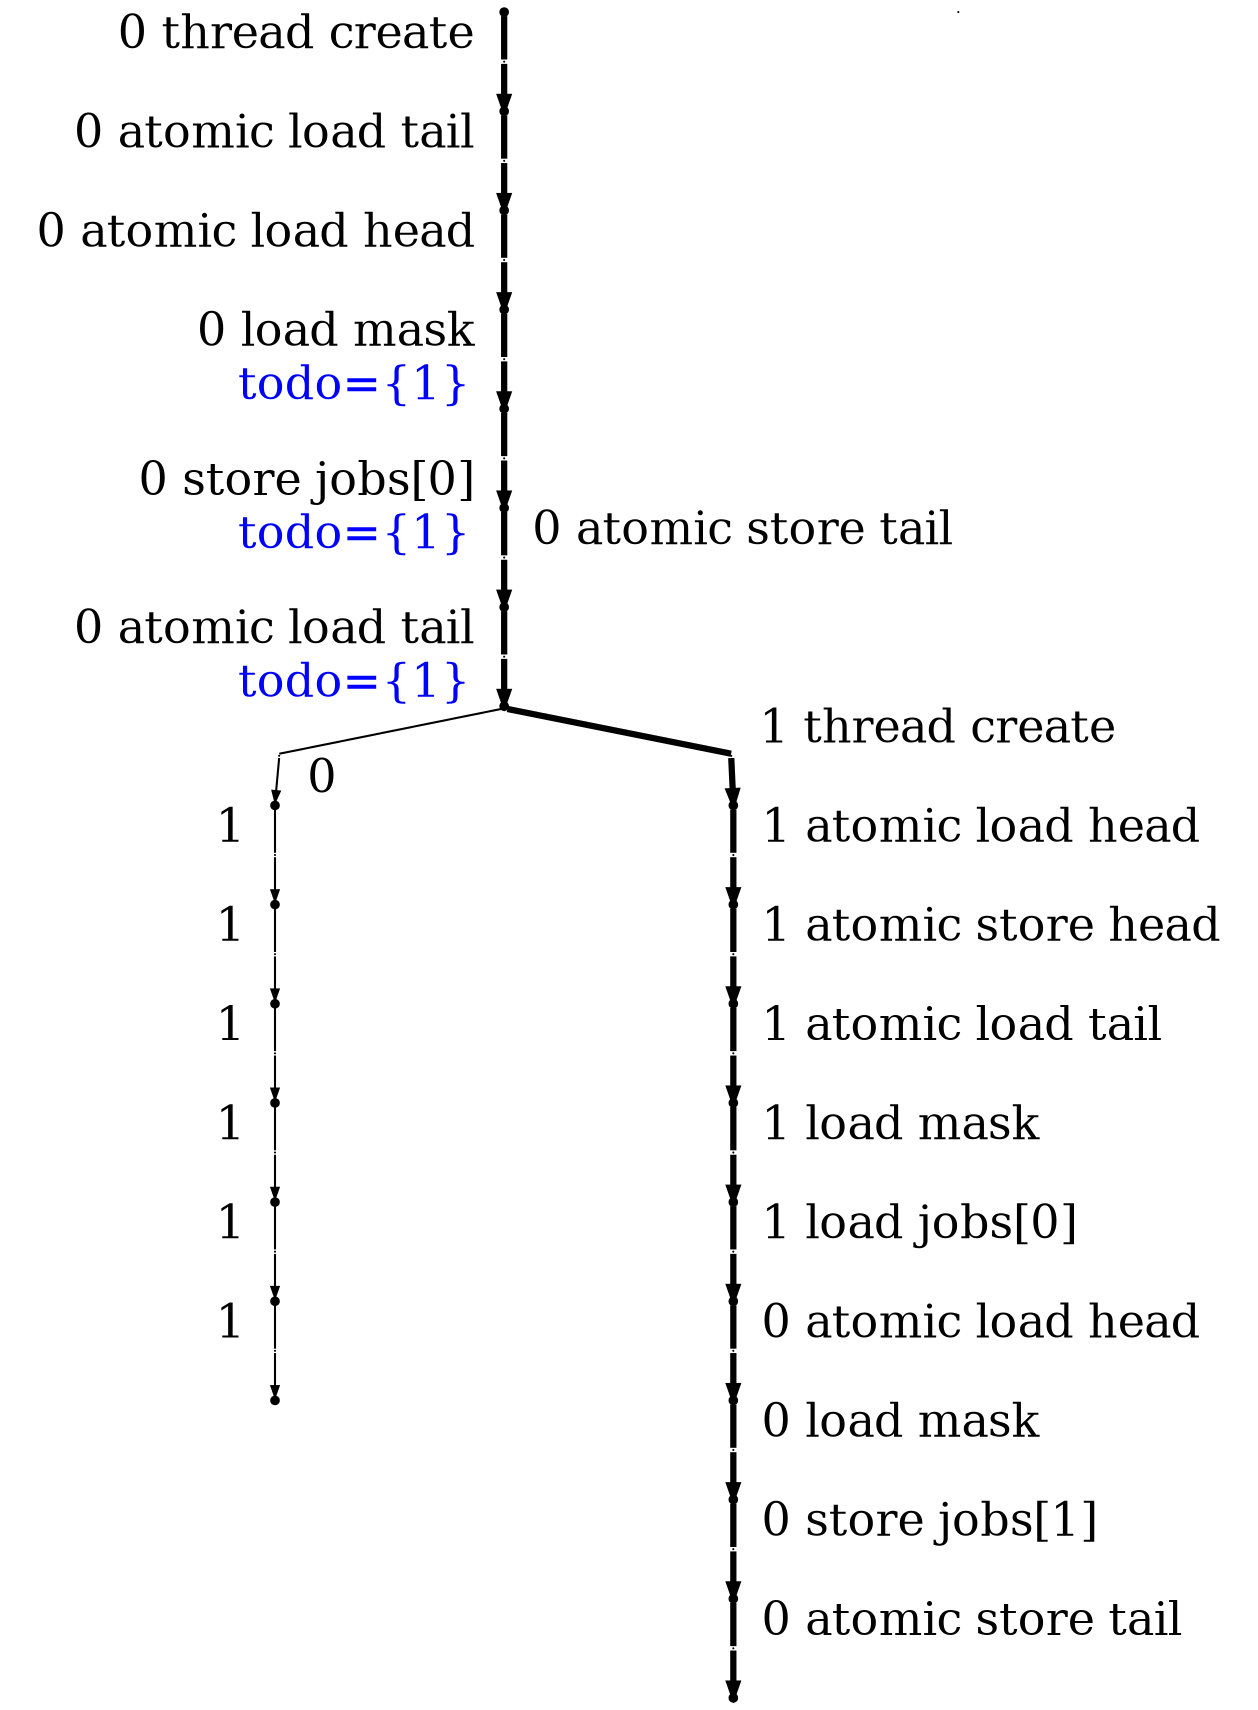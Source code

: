 digraph "" {
	graph [directed=True,
		dpi=300,
		forcelabels=True,
		nodesep=3,
		ordering=out,
		rankdir=TB,
		ranksep=0.3,
		"strict"=False
	];
	node [color=black,
		fillcolor=black,
		fixedsize=true,
		fontsize=22,
		height=.05,
		label="\N",
		shape=point,
		style=filled,
		width=.05
	];
	edge [arrowsize=0.5,
		color=black,
		fontname="Ubuntu Code",
		fontsize=22,
		penwidth=1,
		weight=100
	];
	s	 [label=""];
	"_instr_s.0"	 [width=0,
		xlabel="  0 thread create  "];
	s -> "_instr_s.0"	 [dir=none,
		penwidth=3];
	_instr_s	 [width=0];
	"s.0"	 [label=""];
	"_instr_s.0.0"	 [width=0,
		xlabel="  0 atomic load tail  "];
	"s.0" -> "_instr_s.0.0"	 [dir=none,
		penwidth=3];
	"_instr_s.0" -> "s.0"	 [penwidth=3];
	"s.0.0"	 [label=""];
	"_instr_s.0.0.0"	 [width=0,
		xlabel="  0 atomic load head  "];
	"s.0.0" -> "_instr_s.0.0.0"	 [dir=none,
		penwidth=3];
	"_instr_s.0.0" -> "s.0.0"	 [penwidth=3];
	"s.0.0.0"	 [label=""];
	"_instr_s.0.0.0.0"	 [width=0,
		xlabel="  0 load mask  "];
	"s.0.0.0" -> "_instr_s.0.0.0.0"	 [dir=none,
		penwidth=3];
	"_instr_s.0.0.0" -> "s.0.0.0"	 [penwidth=3];
	"s.0.0.0.0"	 [fontcolor=blue,
		label="",
		xlabel="    todo={1}  "];
	"_instr_s.0.0.0.0.0"	 [width=0,
		xlabel="  0 store jobs[0]  "];
	"s.0.0.0.0" -> "_instr_s.0.0.0.0.0"	 [dir=none,
		penwidth=3];
	"_instr_s.0.0.0.0" -> "s.0.0.0.0"	 [penwidth=3];
	"s.0.0.0.0.0"	 [fontcolor=blue,
		label="",
		xlabel="    todo={1}  "];
	"_instr_s.0.0.0.0.0.0"	 [width=0,
		xlabel="  0 atomic store tail  "];
	"s.0.0.0.0.0" -> "_instr_s.0.0.0.0.0.0"	 [dir=none,
		penwidth=3];
	"_instr_s.0.0.0.0.0" -> "s.0.0.0.0.0"	 [penwidth=3];
	"s.0.0.0.0.0.0"	 [label=""];
	"_instr_s.0.0.0.0.0.0.0"	 [width=0,
		xlabel="  0 atomic load tail  "];
	"s.0.0.0.0.0.0" -> "_instr_s.0.0.0.0.0.0.0"	 [dir=none,
		penwidth=3];
	"_instr_s.0.0.0.0.0.0" -> "s.0.0.0.0.0.0"	 [penwidth=3];
	"s.0.0.0.0.0.0.0"	 [fontcolor=blue,
		label="",
		xlabel="    todo={1}  "];
	"_instr_s.0.0.0.0.0.0.0.0"	 [width=0,
		xlabel="  0  "];
	"s.0.0.0.0.0.0.0" -> "_instr_s.0.0.0.0.0.0.0.0"	 [dir=none];
	"_instr_s.0.0.0.0.0.0.0.1"	 [width=0,
		xlabel="  1 thread create  "];
	"s.0.0.0.0.0.0.0" -> "_instr_s.0.0.0.0.0.0.0.1"	 [dir=none,
		penwidth=3];
	"_instr_s.0.0.0.0.0.0.0" -> "s.0.0.0.0.0.0.0"	 [penwidth=3];
	"s.0.0.0.0.0.0.0.0"	 [label=""];
	"_instr_s.0.0.0.0.0.0.0.0.1"	 [width=0,
		xlabel="  1  "];
	"s.0.0.0.0.0.0.0.0" -> "_instr_s.0.0.0.0.0.0.0.0.1"	 [dir=none];
	"_instr_s.0.0.0.0.0.0.0.0" -> "s.0.0.0.0.0.0.0.0";
	"s.0.0.0.0.0.0.0.0.1"	 [label=""];
	"_instr_s.0.0.0.0.0.0.0.0.1.1"	 [width=0,
		xlabel="  1  "];
	"s.0.0.0.0.0.0.0.0.1" -> "_instr_s.0.0.0.0.0.0.0.0.1.1"	 [dir=none];
	"_instr_s.0.0.0.0.0.0.0.0.1" -> "s.0.0.0.0.0.0.0.0.1";
	"s.0.0.0.0.0.0.0.0.1.1"	 [label=""];
	"_instr_s.0.0.0.0.0.0.0.0.1.1.1"	 [width=0,
		xlabel="  1  "];
	"s.0.0.0.0.0.0.0.0.1.1" -> "_instr_s.0.0.0.0.0.0.0.0.1.1.1"	 [dir=none];
	"_instr_s.0.0.0.0.0.0.0.0.1.1" -> "s.0.0.0.0.0.0.0.0.1.1";
	"s.0.0.0.0.0.0.0.0.1.1.1"	 [label=""];
	"_instr_s.0.0.0.0.0.0.0.0.1.1.1.1"	 [width=0,
		xlabel="  1  "];
	"s.0.0.0.0.0.0.0.0.1.1.1" -> "_instr_s.0.0.0.0.0.0.0.0.1.1.1.1"	 [dir=none];
	"_instr_s.0.0.0.0.0.0.0.0.1.1.1" -> "s.0.0.0.0.0.0.0.0.1.1.1";
	"s.0.0.0.0.0.0.0.0.1.1.1.1"	 [label=""];
	"_instr_s.0.0.0.0.0.0.0.0.1.1.1.1.1"	 [width=0,
		xlabel="  1  "];
	"s.0.0.0.0.0.0.0.0.1.1.1.1" -> "_instr_s.0.0.0.0.0.0.0.0.1.1.1.1.1"	 [dir=none];
	"_instr_s.0.0.0.0.0.0.0.0.1.1.1.1" -> "s.0.0.0.0.0.0.0.0.1.1.1.1";
	"s.0.0.0.0.0.0.0.0.1.1.1.1.1"	 [label=""];
	"_instr_s.0.0.0.0.0.0.0.0.1.1.1.1.1.1"	 [width=0,
		xlabel="  1  "];
	"s.0.0.0.0.0.0.0.0.1.1.1.1.1" -> "_instr_s.0.0.0.0.0.0.0.0.1.1.1.1.1.1"	 [dir=none];
	"_instr_s.0.0.0.0.0.0.0.0.1.1.1.1.1" -> "s.0.0.0.0.0.0.0.0.1.1.1.1.1";
	"s.0.0.0.0.0.0.0.0.1.1.1.1.1.1"	 [label=""];
	"_instr_s.0.0.0.0.0.0.0.0.1.1.1.1.1.1" -> "s.0.0.0.0.0.0.0.0.1.1.1.1.1.1";
	"s.0.0.0.0.0.0.0.1"	 [label=""];
	"_instr_s.0.0.0.0.0.0.0.1.1"	 [width=0,
		xlabel="  1 atomic load head  "];
	"s.0.0.0.0.0.0.0.1" -> "_instr_s.0.0.0.0.0.0.0.1.1"	 [dir=none,
		penwidth=3];
	"_instr_s.0.0.0.0.0.0.0.1" -> "s.0.0.0.0.0.0.0.1"	 [penwidth=3];
	"s.0.0.0.0.0.0.0.1.1"	 [label=""];
	"_instr_s.0.0.0.0.0.0.0.1.1.1"	 [width=0,
		xlabel="  1 atomic store head  "];
	"s.0.0.0.0.0.0.0.1.1" -> "_instr_s.0.0.0.0.0.0.0.1.1.1"	 [dir=none,
		penwidth=3];
	"_instr_s.0.0.0.0.0.0.0.1.1" -> "s.0.0.0.0.0.0.0.1.1"	 [penwidth=3];
	"s.0.0.0.0.0.0.0.1.1.1"	 [label=""];
	"_instr_s.0.0.0.0.0.0.0.1.1.1.1"	 [width=0,
		xlabel="  1 atomic load tail  "];
	"s.0.0.0.0.0.0.0.1.1.1" -> "_instr_s.0.0.0.0.0.0.0.1.1.1.1"	 [dir=none,
		penwidth=3];
	"_instr_s.0.0.0.0.0.0.0.1.1.1" -> "s.0.0.0.0.0.0.0.1.1.1"	 [penwidth=3];
	"s.0.0.0.0.0.0.0.1.1.1.1"	 [label=""];
	"_instr_s.0.0.0.0.0.0.0.1.1.1.1.1"	 [width=0,
		xlabel="  1 load mask  "];
	"s.0.0.0.0.0.0.0.1.1.1.1" -> "_instr_s.0.0.0.0.0.0.0.1.1.1.1.1"	 [dir=none,
		penwidth=3];
	"_instr_s.0.0.0.0.0.0.0.1.1.1.1" -> "s.0.0.0.0.0.0.0.1.1.1.1"	 [penwidth=3];
	"s.0.0.0.0.0.0.0.1.1.1.1.1"	 [label=""];
	"_instr_s.0.0.0.0.0.0.0.1.1.1.1.1.1"	 [width=0,
		xlabel="  1 load jobs[0]  "];
	"s.0.0.0.0.0.0.0.1.1.1.1.1" -> "_instr_s.0.0.0.0.0.0.0.1.1.1.1.1.1"	 [dir=none,
		penwidth=3];
	"_instr_s.0.0.0.0.0.0.0.1.1.1.1.1" -> "s.0.0.0.0.0.0.0.1.1.1.1.1"	 [penwidth=3];
	"s.0.0.0.0.0.0.0.1.1.1.1.1.1"	 [label=""];
	"_instr_s.0.0.0.0.0.0.0.1.1.1.1.1.1.0"	 [width=0,
		xlabel="  0 atomic load head  "];
	"s.0.0.0.0.0.0.0.1.1.1.1.1.1" -> "_instr_s.0.0.0.0.0.0.0.1.1.1.1.1.1.0"	 [dir=none,
		penwidth=3];
	"_instr_s.0.0.0.0.0.0.0.1.1.1.1.1.1" -> "s.0.0.0.0.0.0.0.1.1.1.1.1.1"	 [penwidth=3];
	"s.0.0.0.0.0.0.0.1.1.1.1.1.1.0"	 [label=""];
	"_instr_s.0.0.0.0.0.0.0.1.1.1.1.1.1.0.0"	 [width=0,
		xlabel="  0 load mask  "];
	"s.0.0.0.0.0.0.0.1.1.1.1.1.1.0" -> "_instr_s.0.0.0.0.0.0.0.1.1.1.1.1.1.0.0"	 [dir=none,
		penwidth=3];
	"_instr_s.0.0.0.0.0.0.0.1.1.1.1.1.1.0" -> "s.0.0.0.0.0.0.0.1.1.1.1.1.1.0"	 [penwidth=3];
	"s.0.0.0.0.0.0.0.1.1.1.1.1.1.0.0"	 [label=""];
	"_instr_s.0.0.0.0.0.0.0.1.1.1.1.1.1.0.0.0"	 [width=0,
		xlabel="  0 store jobs[1]  "];
	"s.0.0.0.0.0.0.0.1.1.1.1.1.1.0.0" -> "_instr_s.0.0.0.0.0.0.0.1.1.1.1.1.1.0.0.0"	 [dir=none,
		penwidth=3];
	"_instr_s.0.0.0.0.0.0.0.1.1.1.1.1.1.0.0" -> "s.0.0.0.0.0.0.0.1.1.1.1.1.1.0.0"	 [penwidth=3];
	"s.0.0.0.0.0.0.0.1.1.1.1.1.1.0.0.0"	 [label=""];
	"_instr_s.0.0.0.0.0.0.0.1.1.1.1.1.1.0.0.0.0"	 [width=0,
		xlabel="  0 atomic store tail  "];
	"s.0.0.0.0.0.0.0.1.1.1.1.1.1.0.0.0" -> "_instr_s.0.0.0.0.0.0.0.1.1.1.1.1.1.0.0.0.0"	 [dir=none,
		penwidth=3];
	"_instr_s.0.0.0.0.0.0.0.1.1.1.1.1.1.0.0.0" -> "s.0.0.0.0.0.0.0.1.1.1.1.1.1.0.0.0"	 [penwidth=3];
	"s.0.0.0.0.0.0.0.1.1.1.1.1.1.0.0.0.0"	 [label=""];
	"_instr_s.0.0.0.0.0.0.0.1.1.1.1.1.1.0.0.0.0" -> "s.0.0.0.0.0.0.0.1.1.1.1.1.1.0.0.0.0"	 [penwidth=3];
}

